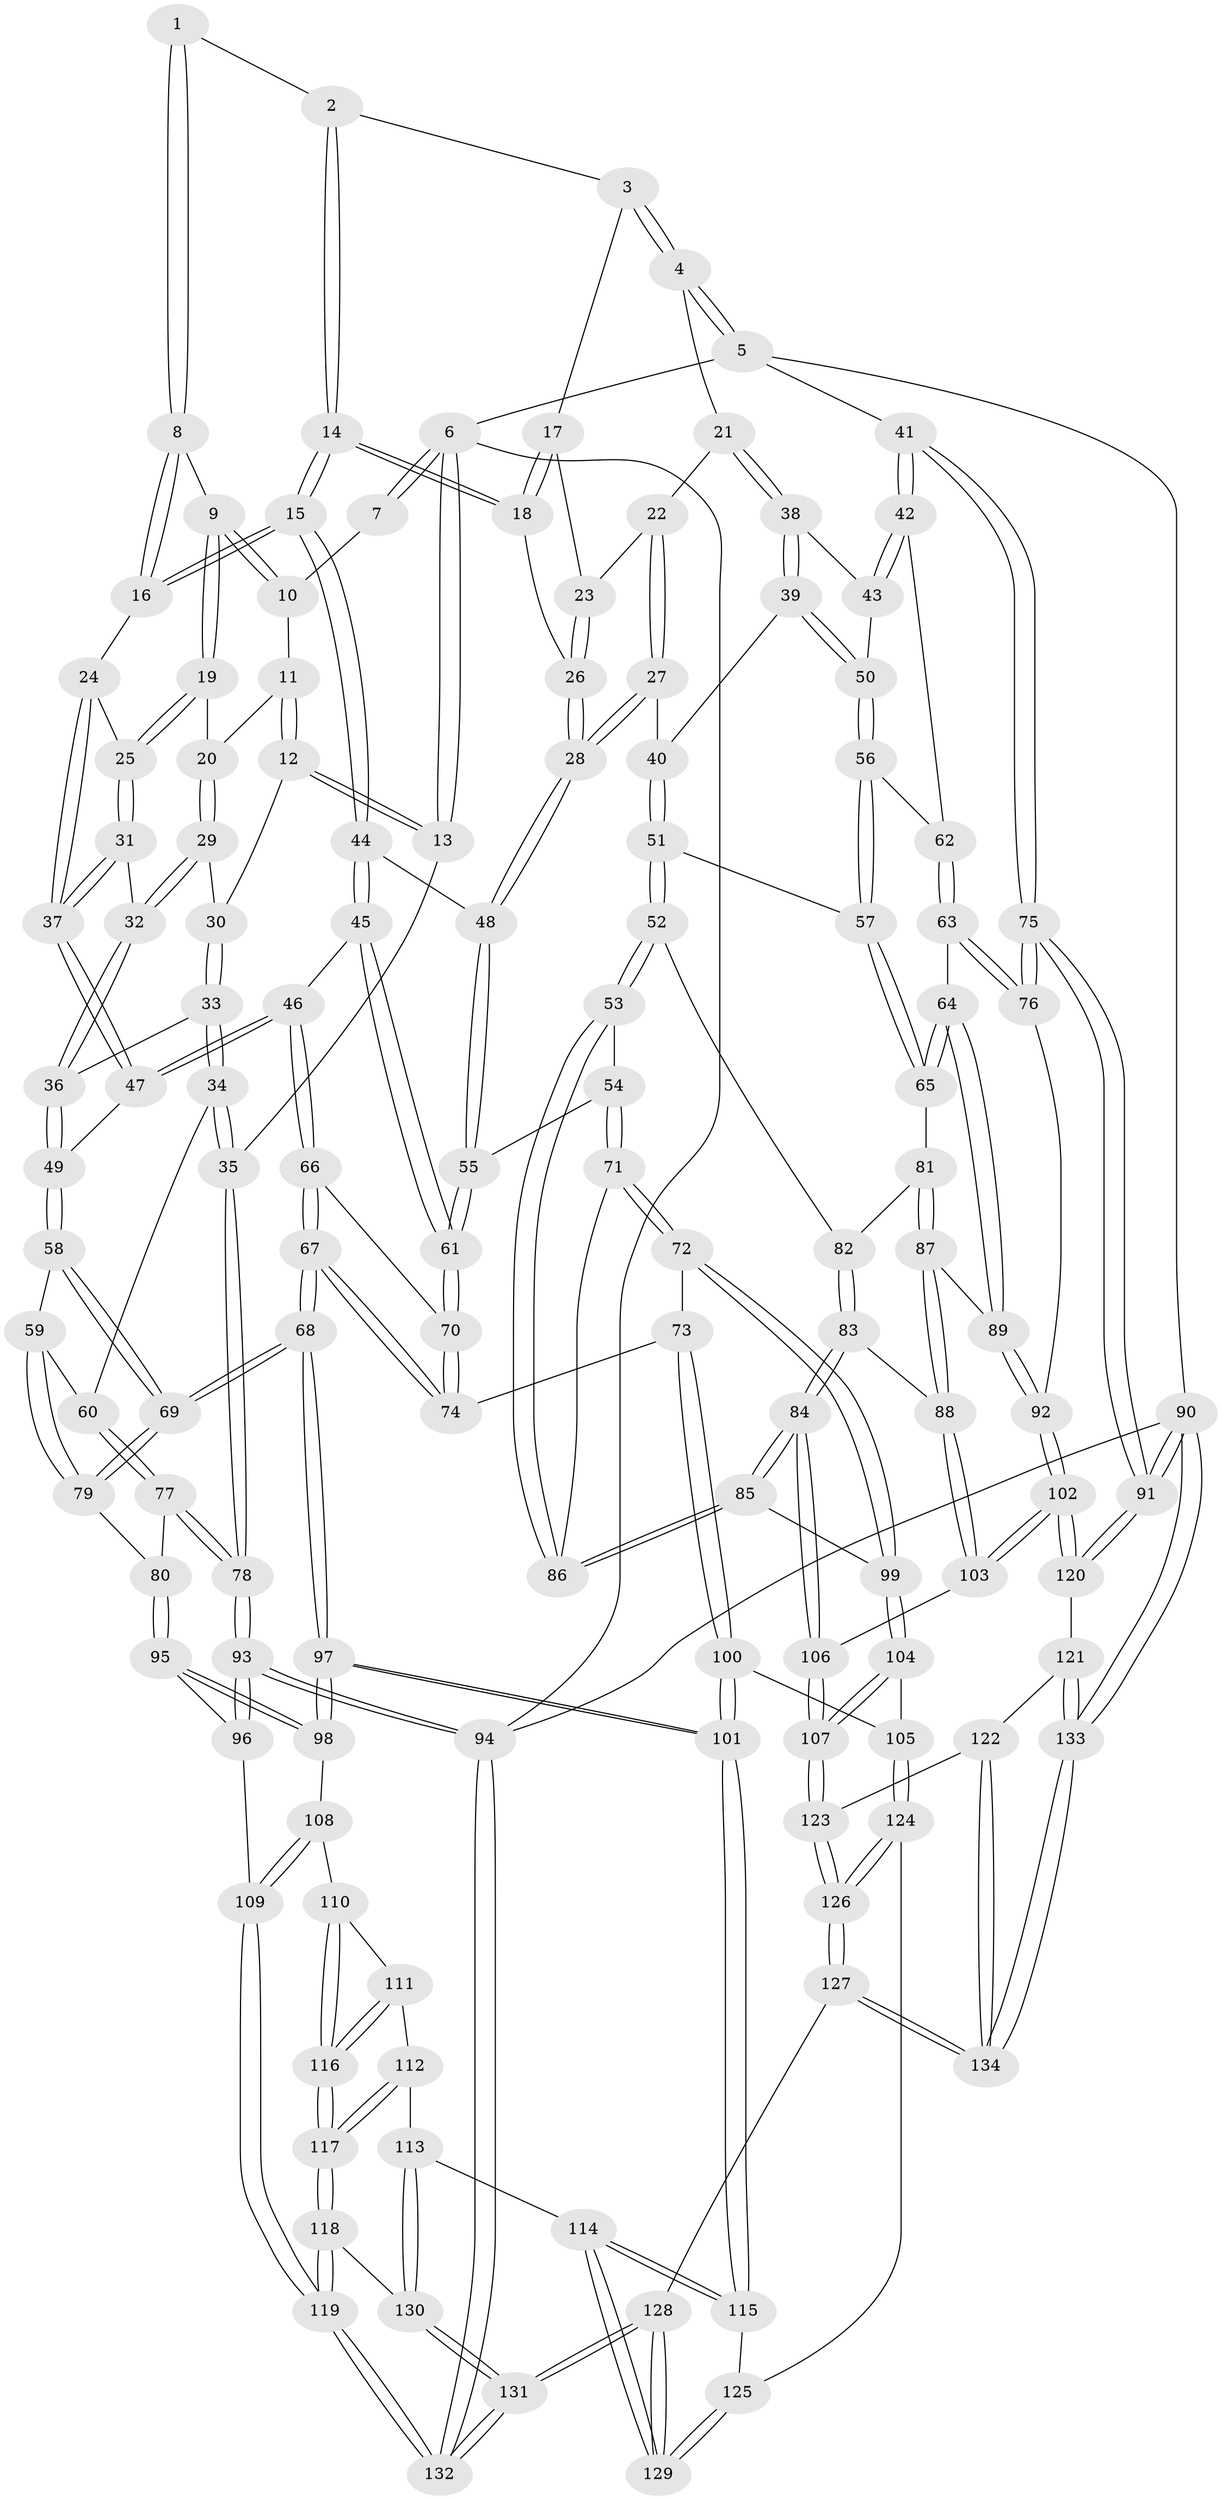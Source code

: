 // Generated by graph-tools (version 1.1) at 2025/03/03/09/25 03:03:19]
// undirected, 134 vertices, 332 edges
graph export_dot {
graph [start="1"]
  node [color=gray90,style=filled];
  1 [pos="+0.37922982761606383+0"];
  2 [pos="+0.4535624884520601+0"];
  3 [pos="+0.7036006183975232+0"];
  4 [pos="+1+0"];
  5 [pos="+1+0"];
  6 [pos="+0+0"];
  7 [pos="+0.05054889134157217+0"];
  8 [pos="+0.24045409778547217+0.061314062469027895"];
  9 [pos="+0.2110244939106798+0.07512792473345861"];
  10 [pos="+0.13350595746874008+0"];
  11 [pos="+0.09443655349623735+0.0718604974626272"];
  12 [pos="+0+0.1185435988819774"];
  13 [pos="+0+0"];
  14 [pos="+0.42767687493697965+0.135403750730155"];
  15 [pos="+0.4264949989348098+0.13659804472240855"];
  16 [pos="+0.41227413539117663+0.13856187719865934"];
  17 [pos="+0.6544155462176522+0.043304899638667314"];
  18 [pos="+0.5089169056501358+0.15662663064332885"];
  19 [pos="+0.1927967721768324+0.12494952497886548"];
  20 [pos="+0.16931636449109685+0.13066855167334096"];
  21 [pos="+0.8577248656847299+0.1388098419252405"];
  22 [pos="+0.6849283019367163+0.13623433603591417"];
  23 [pos="+0.6693291028672574+0.12371571602229411"];
  24 [pos="+0.29181805576244413+0.18986728005207998"];
  25 [pos="+0.2308479845272552+0.16995672293372985"];
  26 [pos="+0.5754975978169833+0.20007476963082474"];
  27 [pos="+0.7123107731934492+0.30311725548535157"];
  28 [pos="+0.6384188460738506+0.3179686461451804"];
  29 [pos="+0.10784353674234605+0.18165297161159144"];
  30 [pos="+0.0371643811194813+0.15759191653325005"];
  31 [pos="+0.18792968907394642+0.24066326088866263"];
  32 [pos="+0.1267204064782493+0.25205545301595395"];
  33 [pos="+0.038288127749646815+0.33860636410978673"];
  34 [pos="+0+0.3841984704054918"];
  35 [pos="+0+0.3760851341171413"];
  36 [pos="+0.10228991775641166+0.3076225427150679"];
  37 [pos="+0.26753476899386797+0.31581758608061605"];
  38 [pos="+0.8381107608272806+0.21876361692564592"];
  39 [pos="+0.7271775627349102+0.30144969323225224"];
  40 [pos="+0.7183795002602366+0.3035239037623068"];
  41 [pos="+1+0.35781747510519113"];
  42 [pos="+1+0.36173195332909175"];
  43 [pos="+0.8892603478697417+0.27052398104998515"];
  44 [pos="+0.4225974041790947+0.29997055862018324"];
  45 [pos="+0.366467889583636+0.3704661020190256"];
  46 [pos="+0.3120534792449599+0.38269560280367065"];
  47 [pos="+0.27957952658373253+0.37725898587110573"];
  48 [pos="+0.6109748303043433+0.348446352131385"];
  49 [pos="+0.2655391826619485+0.3836123196511628"];
  50 [pos="+0.860853098782919+0.4165715813898892"];
  51 [pos="+0.75992157010398+0.4889416284190871"];
  52 [pos="+0.7421380904148267+0.5035248759383213"];
  53 [pos="+0.6895029622099812+0.5196875100870813"];
  54 [pos="+0.6005833165684433+0.39928136962192745"];
  55 [pos="+0.5993882925753377+0.39704420830048176"];
  56 [pos="+0.8661911823309347+0.42600514345677637"];
  57 [pos="+0.8394689865359768+0.47594241495484974"];
  58 [pos="+0.204131090808162+0.45937788060089735"];
  59 [pos="+0.18640375137403067+0.4627736602471435"];
  60 [pos="+0.0392566082205601+0.43604787406358375"];
  61 [pos="+0.4779875500234995+0.4757497095351862"];
  62 [pos="+0.9590299215304298+0.412940885631278"];
  63 [pos="+0.9291104159493508+0.5682450119231763"];
  64 [pos="+0.9207716451410047+0.569632460292899"];
  65 [pos="+0.8595611070210202+0.5143935573098406"];
  66 [pos="+0.3497630347746839+0.5694503066060229"];
  67 [pos="+0.314426383709601+0.6234932095600344"];
  68 [pos="+0.30229297067235034+0.6404876420034772"];
  69 [pos="+0.25308903470990657+0.596721772323542"];
  70 [pos="+0.47396754328974094+0.5167527531649304"];
  71 [pos="+0.5715243569660651+0.6040398218288346"];
  72 [pos="+0.5637233697101132+0.6108241996179522"];
  73 [pos="+0.5359744648232845+0.6064878576041639"];
  74 [pos="+0.5251698117433253+0.5921891071414477"];
  75 [pos="+1+0.5797093213189013"];
  76 [pos="+1+0.5915501678500555"];
  77 [pos="+0.0643521486019707+0.5563405592204572"];
  78 [pos="+0+0.6042310794286716"];
  79 [pos="+0.10425112431498745+0.5957664334514157"];
  80 [pos="+0.09437581307331061+0.6000397396415951"];
  81 [pos="+0.8138297586914286+0.5767609430587491"];
  82 [pos="+0.772849487371011+0.5550882747097616"];
  83 [pos="+0.7639553707464685+0.6533580793497293"];
  84 [pos="+0.7447924022503974+0.6574350830953604"];
  85 [pos="+0.7296073399652105+0.6435101532541326"];
  86 [pos="+0.6815964123115419+0.5372138039655285"];
  87 [pos="+0.8206488347812018+0.6350698701260656"];
  88 [pos="+0.768850553239711+0.6534623429877887"];
  89 [pos="+0.8743650685615467+0.6417677856697367"];
  90 [pos="+1+1"];
  91 [pos="+1+1"];
  92 [pos="+0.9066516401176979+0.717605418963236"];
  93 [pos="+0+0.7680616823774266"];
  94 [pos="+0+1"];
  95 [pos="+0.07066167854800316+0.6728806133226283"];
  96 [pos="+0.04965215117449793+0.6816160989281684"];
  97 [pos="+0.3081406955396002+0.6900950922634675"];
  98 [pos="+0.13354207115885133+0.7121154288568505"];
  99 [pos="+0.5913161031833323+0.6503903866259504"];
  100 [pos="+0.49730739257892326+0.6472216755091444"];
  101 [pos="+0.3283484971407109+0.7211115020986255"];
  102 [pos="+0.8985311456572252+0.8033671080431688"];
  103 [pos="+0.8329021475377212+0.7521007383540884"];
  104 [pos="+0.6140989952390707+0.73016065719117"];
  105 [pos="+0.519438041524655+0.7854567676055627"];
  106 [pos="+0.7133770887993071+0.7284391575373936"];
  107 [pos="+0.6811696910607206+0.76832407962258"];
  108 [pos="+0.13427619822139833+0.7303761747392783"];
  109 [pos="+0.08909455471453348+0.8499502034686776"];
  110 [pos="+0.1466742369169651+0.7531536259021615"];
  111 [pos="+0.17340058092871818+0.7875067602133945"];
  112 [pos="+0.29424948452954736+0.7884432097954074"];
  113 [pos="+0.30256800269830564+0.7839052419356007"];
  114 [pos="+0.31674484732623903+0.7639356266728596"];
  115 [pos="+0.3298913812880345+0.7299439772467601"];
  116 [pos="+0.14939251980551005+0.875238449843405"];
  117 [pos="+0.14453279105906783+0.901993839654838"];
  118 [pos="+0.09653425931039225+0.9583324108625141"];
  119 [pos="+0.0646476494304997+0.9928495450737325"];
  120 [pos="+0.9034732561418499+0.8250025462648288"];
  121 [pos="+0.7891928931220611+0.8521832236016728"];
  122 [pos="+0.7624788321701572+0.8561946080614328"];
  123 [pos="+0.70305260739457+0.8536677992004238"];
  124 [pos="+0.5114957809706525+0.7958349009684617"];
  125 [pos="+0.4247605922079779+0.7787557269924419"];
  126 [pos="+0.5802910553698988+1"];
  127 [pos="+0.531624341735077+1"];
  128 [pos="+0.5053752096967487+1"];
  129 [pos="+0.4405015942086484+0.975808669885856"];
  130 [pos="+0.3016550039935092+0.8753619323238162"];
  131 [pos="+0.3386834215715081+1"];
  132 [pos="+0+1"];
  133 [pos="+0.9262313585983095+1"];
  134 [pos="+0.896101468903093+1"];
  1 -- 2;
  1 -- 8;
  1 -- 8;
  2 -- 3;
  2 -- 14;
  2 -- 14;
  3 -- 4;
  3 -- 4;
  3 -- 17;
  4 -- 5;
  4 -- 5;
  4 -- 21;
  5 -- 6;
  5 -- 41;
  5 -- 90;
  6 -- 7;
  6 -- 7;
  6 -- 13;
  6 -- 13;
  6 -- 94;
  7 -- 10;
  8 -- 9;
  8 -- 16;
  8 -- 16;
  9 -- 10;
  9 -- 10;
  9 -- 19;
  9 -- 19;
  10 -- 11;
  11 -- 12;
  11 -- 12;
  11 -- 20;
  12 -- 13;
  12 -- 13;
  12 -- 30;
  13 -- 35;
  14 -- 15;
  14 -- 15;
  14 -- 18;
  14 -- 18;
  15 -- 16;
  15 -- 16;
  15 -- 44;
  15 -- 44;
  16 -- 24;
  17 -- 18;
  17 -- 18;
  17 -- 23;
  18 -- 26;
  19 -- 20;
  19 -- 25;
  19 -- 25;
  20 -- 29;
  20 -- 29;
  21 -- 22;
  21 -- 38;
  21 -- 38;
  22 -- 23;
  22 -- 27;
  22 -- 27;
  23 -- 26;
  23 -- 26;
  24 -- 25;
  24 -- 37;
  24 -- 37;
  25 -- 31;
  25 -- 31;
  26 -- 28;
  26 -- 28;
  27 -- 28;
  27 -- 28;
  27 -- 40;
  28 -- 48;
  28 -- 48;
  29 -- 30;
  29 -- 32;
  29 -- 32;
  30 -- 33;
  30 -- 33;
  31 -- 32;
  31 -- 37;
  31 -- 37;
  32 -- 36;
  32 -- 36;
  33 -- 34;
  33 -- 34;
  33 -- 36;
  34 -- 35;
  34 -- 35;
  34 -- 60;
  35 -- 78;
  35 -- 78;
  36 -- 49;
  36 -- 49;
  37 -- 47;
  37 -- 47;
  38 -- 39;
  38 -- 39;
  38 -- 43;
  39 -- 40;
  39 -- 50;
  39 -- 50;
  40 -- 51;
  40 -- 51;
  41 -- 42;
  41 -- 42;
  41 -- 75;
  41 -- 75;
  42 -- 43;
  42 -- 43;
  42 -- 62;
  43 -- 50;
  44 -- 45;
  44 -- 45;
  44 -- 48;
  45 -- 46;
  45 -- 61;
  45 -- 61;
  46 -- 47;
  46 -- 47;
  46 -- 66;
  46 -- 66;
  47 -- 49;
  48 -- 55;
  48 -- 55;
  49 -- 58;
  49 -- 58;
  50 -- 56;
  50 -- 56;
  51 -- 52;
  51 -- 52;
  51 -- 57;
  52 -- 53;
  52 -- 53;
  52 -- 82;
  53 -- 54;
  53 -- 86;
  53 -- 86;
  54 -- 55;
  54 -- 71;
  54 -- 71;
  55 -- 61;
  55 -- 61;
  56 -- 57;
  56 -- 57;
  56 -- 62;
  57 -- 65;
  57 -- 65;
  58 -- 59;
  58 -- 69;
  58 -- 69;
  59 -- 60;
  59 -- 79;
  59 -- 79;
  60 -- 77;
  60 -- 77;
  61 -- 70;
  61 -- 70;
  62 -- 63;
  62 -- 63;
  63 -- 64;
  63 -- 76;
  63 -- 76;
  64 -- 65;
  64 -- 65;
  64 -- 89;
  64 -- 89;
  65 -- 81;
  66 -- 67;
  66 -- 67;
  66 -- 70;
  67 -- 68;
  67 -- 68;
  67 -- 74;
  67 -- 74;
  68 -- 69;
  68 -- 69;
  68 -- 97;
  68 -- 97;
  69 -- 79;
  69 -- 79;
  70 -- 74;
  70 -- 74;
  71 -- 72;
  71 -- 72;
  71 -- 86;
  72 -- 73;
  72 -- 99;
  72 -- 99;
  73 -- 74;
  73 -- 100;
  73 -- 100;
  75 -- 76;
  75 -- 76;
  75 -- 91;
  75 -- 91;
  76 -- 92;
  77 -- 78;
  77 -- 78;
  77 -- 80;
  78 -- 93;
  78 -- 93;
  79 -- 80;
  80 -- 95;
  80 -- 95;
  81 -- 82;
  81 -- 87;
  81 -- 87;
  82 -- 83;
  82 -- 83;
  83 -- 84;
  83 -- 84;
  83 -- 88;
  84 -- 85;
  84 -- 85;
  84 -- 106;
  84 -- 106;
  85 -- 86;
  85 -- 86;
  85 -- 99;
  87 -- 88;
  87 -- 88;
  87 -- 89;
  88 -- 103;
  88 -- 103;
  89 -- 92;
  89 -- 92;
  90 -- 91;
  90 -- 91;
  90 -- 133;
  90 -- 133;
  90 -- 94;
  91 -- 120;
  91 -- 120;
  92 -- 102;
  92 -- 102;
  93 -- 94;
  93 -- 94;
  93 -- 96;
  93 -- 96;
  94 -- 132;
  94 -- 132;
  95 -- 96;
  95 -- 98;
  95 -- 98;
  96 -- 109;
  97 -- 98;
  97 -- 98;
  97 -- 101;
  97 -- 101;
  98 -- 108;
  99 -- 104;
  99 -- 104;
  100 -- 101;
  100 -- 101;
  100 -- 105;
  101 -- 115;
  101 -- 115;
  102 -- 103;
  102 -- 103;
  102 -- 120;
  102 -- 120;
  103 -- 106;
  104 -- 105;
  104 -- 107;
  104 -- 107;
  105 -- 124;
  105 -- 124;
  106 -- 107;
  106 -- 107;
  107 -- 123;
  107 -- 123;
  108 -- 109;
  108 -- 109;
  108 -- 110;
  109 -- 119;
  109 -- 119;
  110 -- 111;
  110 -- 116;
  110 -- 116;
  111 -- 112;
  111 -- 116;
  111 -- 116;
  112 -- 113;
  112 -- 117;
  112 -- 117;
  113 -- 114;
  113 -- 130;
  113 -- 130;
  114 -- 115;
  114 -- 115;
  114 -- 129;
  114 -- 129;
  115 -- 125;
  116 -- 117;
  116 -- 117;
  117 -- 118;
  117 -- 118;
  118 -- 119;
  118 -- 119;
  118 -- 130;
  119 -- 132;
  119 -- 132;
  120 -- 121;
  121 -- 122;
  121 -- 133;
  121 -- 133;
  122 -- 123;
  122 -- 134;
  122 -- 134;
  123 -- 126;
  123 -- 126;
  124 -- 125;
  124 -- 126;
  124 -- 126;
  125 -- 129;
  125 -- 129;
  126 -- 127;
  126 -- 127;
  127 -- 128;
  127 -- 134;
  127 -- 134;
  128 -- 129;
  128 -- 129;
  128 -- 131;
  128 -- 131;
  130 -- 131;
  130 -- 131;
  131 -- 132;
  131 -- 132;
  133 -- 134;
  133 -- 134;
}
